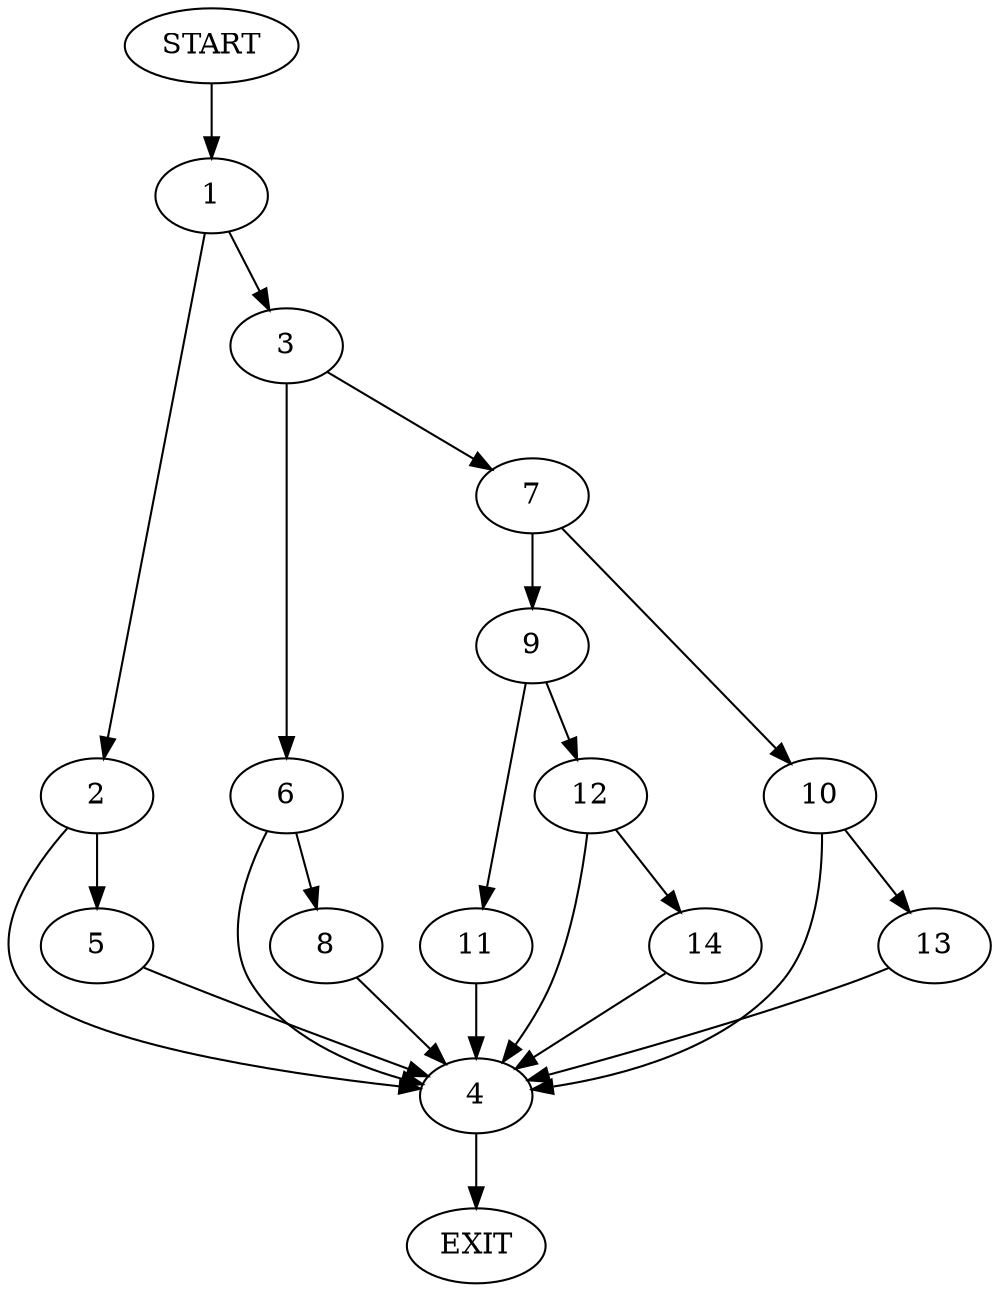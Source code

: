 digraph {
0 [label="START"]
15 [label="EXIT"]
0 -> 1
1 -> 2
1 -> 3
2 -> 4
2 -> 5
3 -> 6
3 -> 7
5 -> 4
4 -> 15
6 -> 4
6 -> 8
7 -> 9
7 -> 10
8 -> 4
9 -> 11
9 -> 12
10 -> 4
10 -> 13
13 -> 4
11 -> 4
12 -> 4
12 -> 14
14 -> 4
}
